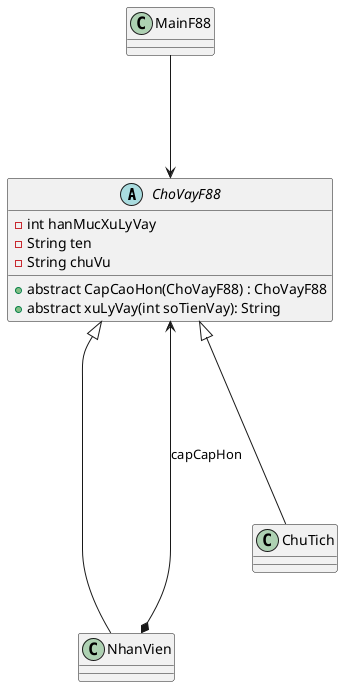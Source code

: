 @startuml
'https://plantuml.com/class-diagram

abstract class ChoVayF88{
- int hanMucXuLyVay
- String ten
- String chuVu
+ abstract CapCaoHon(ChoVayF88) : ChoVayF88
+ abstract xuLyVay(int soTienVay): String

}


ChoVayF88 <|---- NhanVien
ChoVayF88 <|---- ChuTich
ChoVayF88 <-----*  NhanVien: capCapHon
MainF88 ---> ChoVayF88
@enduml